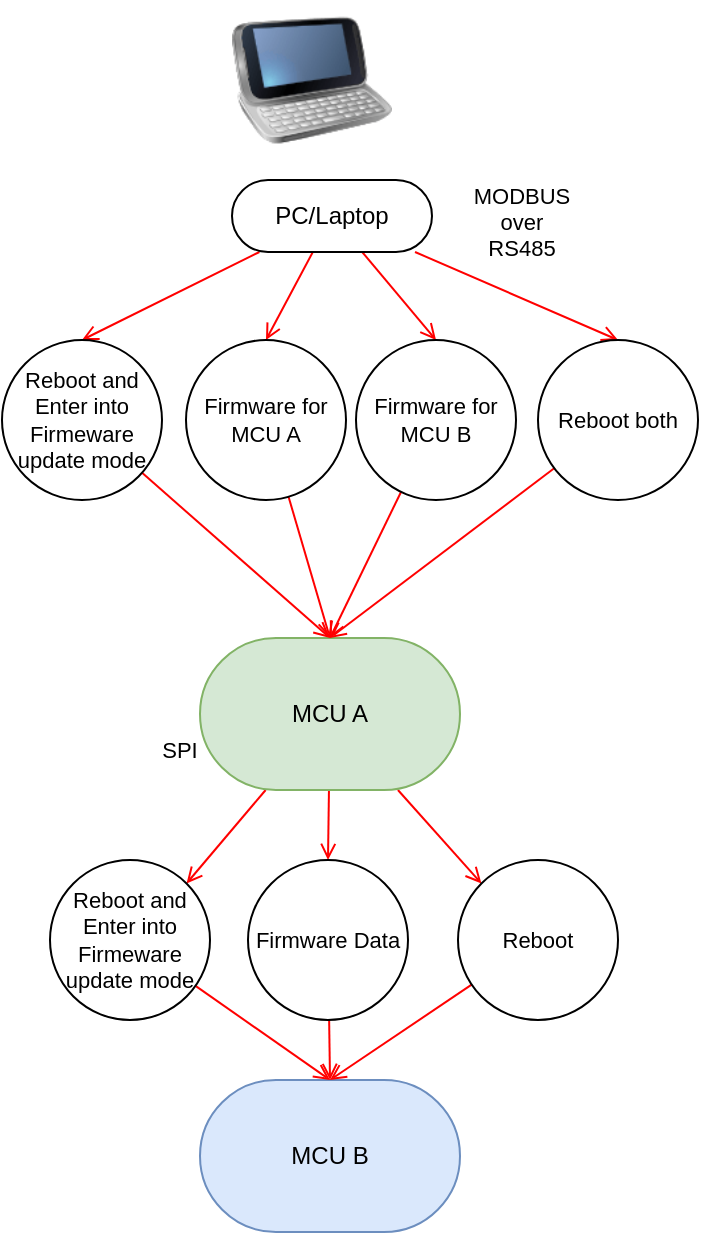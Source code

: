 <mxfile version="21.5.1" type="device">
  <diagram name="Page-1" id="5d7acffa-a066-3a61-03fe-96351882024d">
    <mxGraphModel dx="1395" dy="703" grid="1" gridSize="10" guides="1" tooltips="1" connect="1" arrows="1" fold="1" page="1" pageScale="1" pageWidth="1100" pageHeight="850" background="#ffffff" math="0" shadow="0">
      <root>
        <mxCell id="0" />
        <mxCell id="1" parent="0" />
        <mxCell id="WVnnygoib7hZ9qctAWxT-7" style="shape=connector;rounded=0;orthogonalLoop=1;jettySize=auto;html=1;labelBackgroundColor=default;strokeColor=#FF0000;fontFamily=Helvetica;fontSize=11;fontColor=default;endArrow=open;endFill=1;fillColor=#e51400;entryX=0.5;entryY=0;entryDx=0;entryDy=0;" edge="1" parent="1" source="5ai0XEoTZak3Wz8Oylgq-1" target="WVnnygoib7hZ9qctAWxT-6">
          <mxGeometry relative="1" as="geometry" />
        </mxCell>
        <mxCell id="WVnnygoib7hZ9qctAWxT-10" style="edgeStyle=none;shape=connector;rounded=0;orthogonalLoop=1;jettySize=auto;html=1;entryX=0.5;entryY=0;entryDx=0;entryDy=0;labelBackgroundColor=default;strokeColor=#FF0000;fontFamily=Helvetica;fontSize=11;fontColor=default;endArrow=open;endFill=1;fillColor=#e51400;" edge="1" parent="1" source="5ai0XEoTZak3Wz8Oylgq-1" target="WVnnygoib7hZ9qctAWxT-9">
          <mxGeometry relative="1" as="geometry" />
        </mxCell>
        <mxCell id="WVnnygoib7hZ9qctAWxT-13" style="edgeStyle=none;shape=connector;rounded=0;orthogonalLoop=1;jettySize=auto;html=1;entryX=0.5;entryY=0;entryDx=0;entryDy=0;labelBackgroundColor=default;strokeColor=#FF0000;fontFamily=Helvetica;fontSize=11;fontColor=default;endArrow=open;endFill=1;fillColor=#e51400;" edge="1" parent="1" source="5ai0XEoTZak3Wz8Oylgq-1" target="WVnnygoib7hZ9qctAWxT-12">
          <mxGeometry relative="1" as="geometry" />
        </mxCell>
        <mxCell id="WVnnygoib7hZ9qctAWxT-16" style="edgeStyle=none;shape=connector;rounded=0;orthogonalLoop=1;jettySize=auto;html=1;entryX=0.5;entryY=0;entryDx=0;entryDy=0;labelBackgroundColor=default;strokeColor=#FF0000;fontFamily=Helvetica;fontSize=11;fontColor=default;endArrow=open;endFill=1;fillColor=#e51400;" edge="1" parent="1" source="5ai0XEoTZak3Wz8Oylgq-1" target="WVnnygoib7hZ9qctAWxT-15">
          <mxGeometry relative="1" as="geometry" />
        </mxCell>
        <mxCell id="5ai0XEoTZak3Wz8Oylgq-1" value="PC/Laptop" style="html=1;dashed=0;whiteSpace=wrap;shape=mxgraph.dfd.start" parent="1" vertex="1">
          <mxGeometry x="218" y="120" width="100" height="36" as="geometry" />
        </mxCell>
        <mxCell id="WVnnygoib7hZ9qctAWxT-19" style="edgeStyle=none;shape=connector;rounded=0;orthogonalLoop=1;jettySize=auto;html=1;entryX=1;entryY=0;entryDx=0;entryDy=0;labelBackgroundColor=default;strokeColor=#FF0000;fontFamily=Helvetica;fontSize=11;fontColor=default;endArrow=open;endFill=1;fillColor=#e51400;" edge="1" parent="1" source="5ai0XEoTZak3Wz8Oylgq-9" target="WVnnygoib7hZ9qctAWxT-18">
          <mxGeometry relative="1" as="geometry" />
        </mxCell>
        <mxCell id="WVnnygoib7hZ9qctAWxT-22" style="edgeStyle=none;shape=connector;rounded=0;orthogonalLoop=1;jettySize=auto;html=1;entryX=0.5;entryY=0;entryDx=0;entryDy=0;labelBackgroundColor=default;strokeColor=#FF0000;fontFamily=Helvetica;fontSize=11;fontColor=default;endArrow=open;endFill=1;fillColor=#e51400;" edge="1" parent="1" source="5ai0XEoTZak3Wz8Oylgq-9" target="WVnnygoib7hZ9qctAWxT-21">
          <mxGeometry relative="1" as="geometry" />
        </mxCell>
        <mxCell id="WVnnygoib7hZ9qctAWxT-25" style="edgeStyle=none;shape=connector;rounded=0;orthogonalLoop=1;jettySize=auto;html=1;entryX=0;entryY=0;entryDx=0;entryDy=0;labelBackgroundColor=default;strokeColor=#FF0000;fontFamily=Helvetica;fontSize=11;fontColor=default;endArrow=open;endFill=1;fillColor=#e51400;" edge="1" parent="1" source="5ai0XEoTZak3Wz8Oylgq-9" target="WVnnygoib7hZ9qctAWxT-24">
          <mxGeometry relative="1" as="geometry" />
        </mxCell>
        <mxCell id="5ai0XEoTZak3Wz8Oylgq-9" value="MCU A" style="html=1;dashed=0;whiteSpace=wrap;shape=mxgraph.dfd.start;fillColor=#d5e8d4;strokeColor=#82b366;" parent="1" vertex="1">
          <mxGeometry x="202" y="349" width="130" height="76" as="geometry" />
        </mxCell>
        <mxCell id="5ai0XEoTZak3Wz8Oylgq-15" value="MCU B" style="html=1;dashed=0;whiteSpace=wrap;shape=mxgraph.dfd.start;fillColor=#dae8fc;strokeColor=#6c8ebf;" parent="1" vertex="1">
          <mxGeometry x="202" y="570" width="130" height="76" as="geometry" />
        </mxCell>
        <mxCell id="WVnnygoib7hZ9qctAWxT-1" value="" style="image;html=1;image=img/lib/clip_art/telecommunication/HTC_smartphone_128x128.png;fontFamily=Helvetica;fontSize=11;fontColor=default;" vertex="1" parent="1">
          <mxGeometry x="218" y="30" width="80" height="80" as="geometry" />
        </mxCell>
        <mxCell id="WVnnygoib7hZ9qctAWxT-3" value="MODBUS over RS485" style="text;html=1;strokeColor=none;fillColor=none;align=center;verticalAlign=middle;whiteSpace=wrap;rounded=0;fontSize=11;fontFamily=Helvetica;fontColor=default;" vertex="1" parent="1">
          <mxGeometry x="333" y="126" width="60" height="30" as="geometry" />
        </mxCell>
        <mxCell id="WVnnygoib7hZ9qctAWxT-5" value="SPI" style="text;html=1;strokeColor=none;fillColor=none;align=center;verticalAlign=middle;whiteSpace=wrap;rounded=0;fontSize=11;fontFamily=Helvetica;fontColor=default;" vertex="1" parent="1">
          <mxGeometry x="162" y="390" width="60" height="30" as="geometry" />
        </mxCell>
        <mxCell id="WVnnygoib7hZ9qctAWxT-8" style="edgeStyle=none;shape=connector;rounded=0;orthogonalLoop=1;jettySize=auto;html=1;entryX=0.5;entryY=0.5;entryDx=0;entryDy=-38;entryPerimeter=0;labelBackgroundColor=default;strokeColor=#FF0000;fontFamily=Helvetica;fontSize=11;fontColor=default;endArrow=open;endFill=1;fillColor=#e51400;" edge="1" parent="1" source="WVnnygoib7hZ9qctAWxT-6" target="5ai0XEoTZak3Wz8Oylgq-9">
          <mxGeometry relative="1" as="geometry" />
        </mxCell>
        <mxCell id="WVnnygoib7hZ9qctAWxT-6" value="Reboot and Enter into Firmeware update mode" style="shape=ellipse;html=1;dashed=0;whiteSpace=wrap;aspect=fixed;perimeter=ellipsePerimeter;fontFamily=Helvetica;fontSize=11;fontColor=default;" vertex="1" parent="1">
          <mxGeometry x="103" y="200" width="80" height="80" as="geometry" />
        </mxCell>
        <mxCell id="WVnnygoib7hZ9qctAWxT-11" style="edgeStyle=none;shape=connector;rounded=0;orthogonalLoop=1;jettySize=auto;html=1;entryX=0.5;entryY=0.5;entryDx=0;entryDy=-38;entryPerimeter=0;labelBackgroundColor=default;strokeColor=#FF0000;fontFamily=Helvetica;fontSize=11;fontColor=default;endArrow=open;endFill=1;fillColor=#e51400;" edge="1" parent="1" source="WVnnygoib7hZ9qctAWxT-9" target="5ai0XEoTZak3Wz8Oylgq-9">
          <mxGeometry relative="1" as="geometry" />
        </mxCell>
        <mxCell id="WVnnygoib7hZ9qctAWxT-9" value="Firmware for MCU A" style="shape=ellipse;html=1;dashed=0;whiteSpace=wrap;aspect=fixed;perimeter=ellipsePerimeter;fontFamily=Helvetica;fontSize=11;fontColor=default;" vertex="1" parent="1">
          <mxGeometry x="195" y="200" width="80" height="80" as="geometry" />
        </mxCell>
        <mxCell id="WVnnygoib7hZ9qctAWxT-14" style="edgeStyle=none;shape=connector;rounded=0;orthogonalLoop=1;jettySize=auto;html=1;entryX=0.5;entryY=0.5;entryDx=0;entryDy=-38;entryPerimeter=0;labelBackgroundColor=default;strokeColor=#FF0000;fontFamily=Helvetica;fontSize=11;fontColor=default;endArrow=open;endFill=1;fillColor=#e51400;" edge="1" parent="1" source="WVnnygoib7hZ9qctAWxT-12" target="5ai0XEoTZak3Wz8Oylgq-9">
          <mxGeometry relative="1" as="geometry" />
        </mxCell>
        <mxCell id="WVnnygoib7hZ9qctAWxT-12" value="Firmware for MCU B" style="shape=ellipse;html=1;dashed=0;whiteSpace=wrap;aspect=fixed;perimeter=ellipsePerimeter;fontFamily=Helvetica;fontSize=11;fontColor=default;" vertex="1" parent="1">
          <mxGeometry x="280" y="200" width="80" height="80" as="geometry" />
        </mxCell>
        <mxCell id="WVnnygoib7hZ9qctAWxT-17" style="edgeStyle=none;shape=connector;rounded=0;orthogonalLoop=1;jettySize=auto;html=1;entryX=0.5;entryY=0.5;entryDx=0;entryDy=-38;entryPerimeter=0;labelBackgroundColor=default;strokeColor=#FF0000;fontFamily=Helvetica;fontSize=11;fontColor=default;endArrow=open;endFill=1;fillColor=#e51400;" edge="1" parent="1" source="WVnnygoib7hZ9qctAWxT-15" target="5ai0XEoTZak3Wz8Oylgq-9">
          <mxGeometry relative="1" as="geometry" />
        </mxCell>
        <mxCell id="WVnnygoib7hZ9qctAWxT-15" value="Reboot both" style="shape=ellipse;html=1;dashed=0;whiteSpace=wrap;aspect=fixed;perimeter=ellipsePerimeter;fontFamily=Helvetica;fontSize=11;fontColor=default;" vertex="1" parent="1">
          <mxGeometry x="371" y="200" width="80" height="80" as="geometry" />
        </mxCell>
        <mxCell id="WVnnygoib7hZ9qctAWxT-20" style="edgeStyle=none;shape=connector;rounded=0;orthogonalLoop=1;jettySize=auto;html=1;entryX=0.5;entryY=0.5;entryDx=0;entryDy=-38;entryPerimeter=0;labelBackgroundColor=default;strokeColor=#FF0000;fontFamily=Helvetica;fontSize=11;fontColor=default;endArrow=open;endFill=1;fillColor=#e51400;" edge="1" parent="1" source="WVnnygoib7hZ9qctAWxT-18" target="5ai0XEoTZak3Wz8Oylgq-15">
          <mxGeometry relative="1" as="geometry" />
        </mxCell>
        <mxCell id="WVnnygoib7hZ9qctAWxT-18" value="Reboot and Enter into Firmeware update mode" style="shape=ellipse;html=1;dashed=0;whiteSpace=wrap;aspect=fixed;perimeter=ellipsePerimeter;fontFamily=Helvetica;fontSize=11;fontColor=default;" vertex="1" parent="1">
          <mxGeometry x="127" y="460" width="80" height="80" as="geometry" />
        </mxCell>
        <mxCell id="WVnnygoib7hZ9qctAWxT-23" style="edgeStyle=none;shape=connector;rounded=0;orthogonalLoop=1;jettySize=auto;html=1;entryX=0.5;entryY=0.5;entryDx=0;entryDy=-38;entryPerimeter=0;labelBackgroundColor=default;strokeColor=#FF0000;fontFamily=Helvetica;fontSize=11;fontColor=default;endArrow=open;endFill=1;fillColor=#e51400;" edge="1" parent="1" source="WVnnygoib7hZ9qctAWxT-21" target="5ai0XEoTZak3Wz8Oylgq-15">
          <mxGeometry relative="1" as="geometry" />
        </mxCell>
        <mxCell id="WVnnygoib7hZ9qctAWxT-21" value="Firmware Data" style="shape=ellipse;html=1;dashed=0;whiteSpace=wrap;aspect=fixed;perimeter=ellipsePerimeter;fontFamily=Helvetica;fontSize=11;fontColor=default;" vertex="1" parent="1">
          <mxGeometry x="226" y="460" width="80" height="80" as="geometry" />
        </mxCell>
        <mxCell id="WVnnygoib7hZ9qctAWxT-26" style="edgeStyle=none;shape=connector;rounded=0;orthogonalLoop=1;jettySize=auto;html=1;labelBackgroundColor=default;strokeColor=#FF0000;fontFamily=Helvetica;fontSize=11;fontColor=default;endArrow=open;endFill=1;fillColor=#e51400;" edge="1" parent="1" source="WVnnygoib7hZ9qctAWxT-24">
          <mxGeometry relative="1" as="geometry">
            <mxPoint x="267" y="570" as="targetPoint" />
          </mxGeometry>
        </mxCell>
        <mxCell id="WVnnygoib7hZ9qctAWxT-24" value="Reboot" style="shape=ellipse;html=1;dashed=0;whiteSpace=wrap;aspect=fixed;perimeter=ellipsePerimeter;fontFamily=Helvetica;fontSize=11;fontColor=default;" vertex="1" parent="1">
          <mxGeometry x="331" y="460" width="80" height="80" as="geometry" />
        </mxCell>
      </root>
    </mxGraphModel>
  </diagram>
</mxfile>
